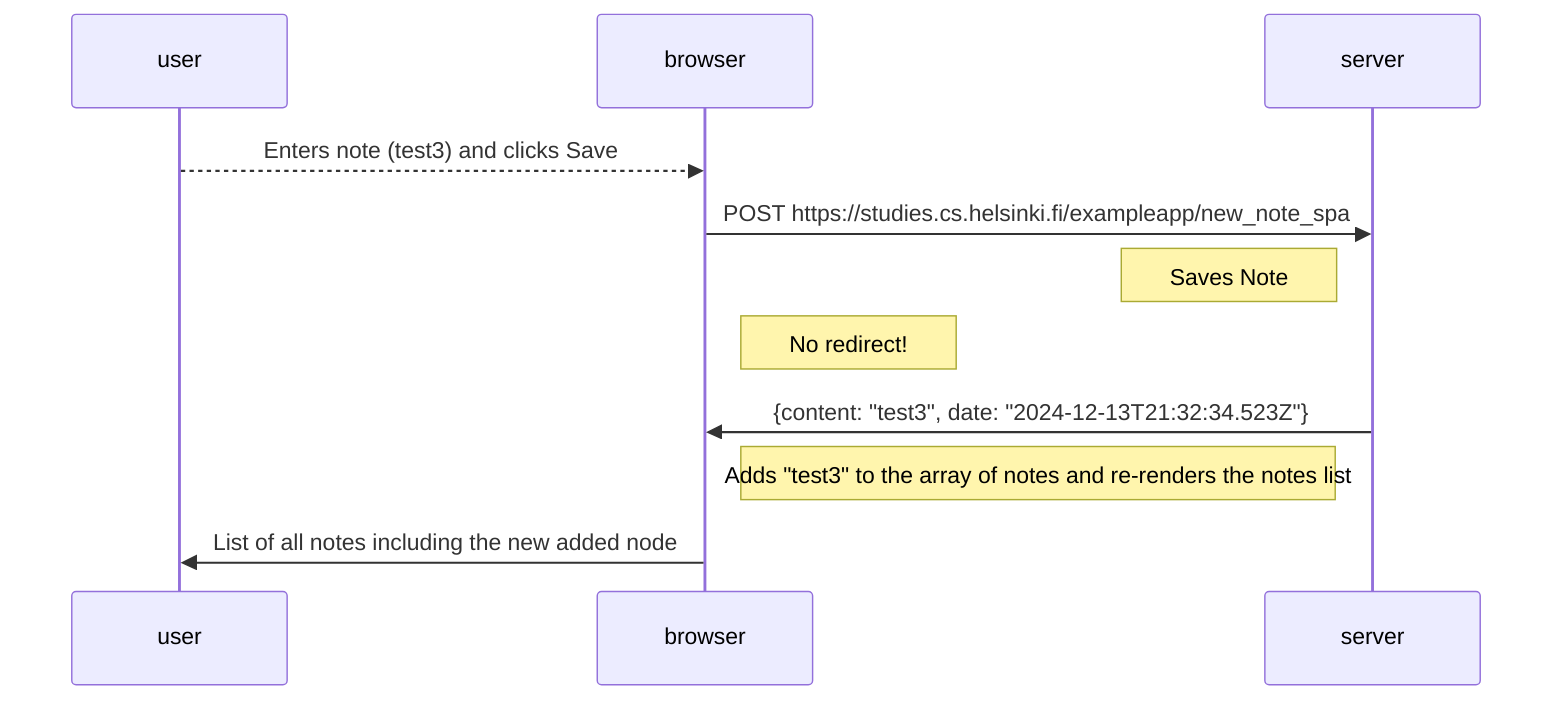 sequenceDiagram
    participant user
    participant browser
    participant server
    user -->> browser: Enters note (test3) and clicks Save
    browser ->> server: POST https://studies.cs.helsinki.fi/exampleapp/new_note_spa
    Note left of server: Saves Note
    Note right of browser: No redirect!
    server ->> browser: {content: "test3", date: "2024-12-13T21:32:34.523Z"}
    Note right of browser: Adds "test3" to the array of notes and re-renders the notes list
    browser ->> user: List of all notes including the new added node